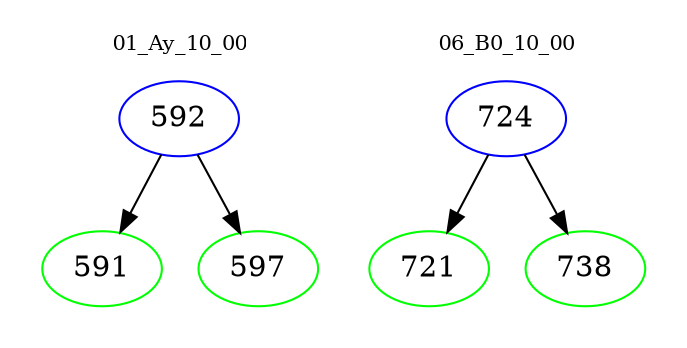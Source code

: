digraph{
subgraph cluster_0 {
color = white
label = "01_Ay_10_00";
fontsize=10;
T0_592 [label="592", color="blue"]
T0_592 -> T0_591 [color="black"]
T0_591 [label="591", color="green"]
T0_592 -> T0_597 [color="black"]
T0_597 [label="597", color="green"]
}
subgraph cluster_1 {
color = white
label = "06_B0_10_00";
fontsize=10;
T1_724 [label="724", color="blue"]
T1_724 -> T1_721 [color="black"]
T1_721 [label="721", color="green"]
T1_724 -> T1_738 [color="black"]
T1_738 [label="738", color="green"]
}
}
